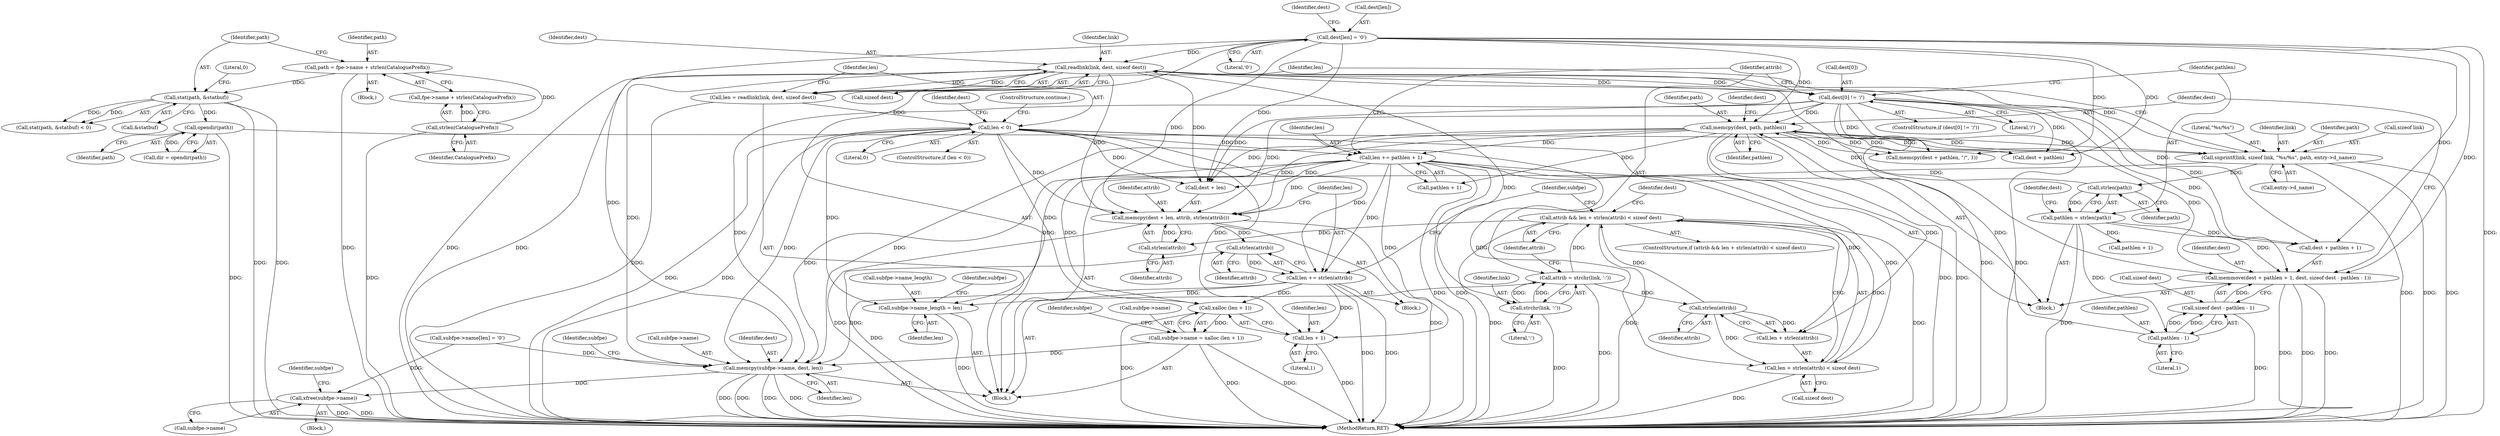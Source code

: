 digraph "0_libxfont_5bf703700ee4a5d6eae20da07cb7a29369667aef@API" {
"1000260" [label="(Call,memcpy(dest + len, attrib, strlen(attrib)))"];
"1000200" [label="(Call,dest[len] = '\0')"];
"1000206" [label="(Call,dest[0] != '/')"];
"1000190" [label="(Call,readlink(link, dest, sizeof dest))"];
"1000179" [label="(Call,snprintf(link, sizeof link, \"%s/%s\", path, entry->d_name))"];
"1000156" [label="(Call,opendir(path))"];
"1000132" [label="(Call,stat(path, &statbuf))"];
"1000121" [label="(Call,path = fpe->name + strlen(CataloguePrefix))"];
"1000127" [label="(Call,strlen(CataloguePrefix))"];
"1000229" [label="(Call,memcpy(dest, path, pathlen))"];
"1000216" [label="(Call,memmove(dest + pathlen + 1, dest, sizeof dest - pathlen - 1))"];
"1000212" [label="(Call,pathlen = strlen(path))"];
"1000214" [label="(Call,strlen(path))"];
"1000223" [label="(Call,sizeof dest - pathlen - 1)"];
"1000226" [label="(Call,pathlen - 1)"];
"1000196" [label="(Call,len < 0)"];
"1000188" [label="(Call,len = readlink(link, dest, sizeof dest))"];
"1000239" [label="(Call,len += pathlen + 1)"];
"1000265" [label="(Call,strlen(attrib))"];
"1000250" [label="(Call,attrib && len + strlen(attrib) < sizeof dest)"];
"1000244" [label="(Call,attrib = strchr(link, ':'))"];
"1000246" [label="(Call,strchr(link, ':'))"];
"1000255" [label="(Call,strlen(attrib))"];
"1000252" [label="(Call,len + strlen(attrib) < sizeof dest)"];
"1000269" [label="(Call,strlen(attrib))"];
"1000267" [label="(Call,len += strlen(attrib))"];
"1000289" [label="(Call,subfpe->name_length = len)"];
"1000298" [label="(Call,xalloc (len + 1))"];
"1000294" [label="(Call,subfpe->name = xalloc (len + 1))"];
"1000310" [label="(Call,memcpy(subfpe->name, dest, len))"];
"1000334" [label="(Call,xfree(subfpe->name))"];
"1000299" [label="(Call,len + 1)"];
"1000128" [label="(Identifier,CataloguePrefix)"];
"1000315" [label="(Identifier,len)"];
"1000311" [label="(Call,subfpe->name)"];
"1000314" [label="(Identifier,dest)"];
"1000257" [label="(Call,sizeof dest)"];
"1000232" [label="(Identifier,pathlen)"];
"1000212" [label="(Call,pathlen = strlen(path))"];
"1000270" [label="(Identifier,attrib)"];
"1000301" [label="(Literal,1)"];
"1000213" [label="(Identifier,pathlen)"];
"1000210" [label="(Literal,'/')"];
"1000219" [label="(Call,pathlen + 1)"];
"1000156" [label="(Call,opendir(path))"];
"1000290" [label="(Call,subfpe->name_length)"];
"1000211" [label="(Block,)"];
"1000178" [label="(Block,)"];
"1000217" [label="(Call,dest + pathlen + 1)"];
"1000240" [label="(Identifier,len)"];
"1000265" [label="(Call,strlen(attrib))"];
"1000304" [label="(Identifier,subfpe)"];
"1000228" [label="(Literal,1)"];
"1000233" [label="(Call,memcpy(dest + pathlen, \"/\", 1))"];
"1000241" [label="(Call,pathlen + 1)"];
"1000195" [label="(ControlStructure,if (len < 0))"];
"1000154" [label="(Call,dir = opendir(path))"];
"1000179" [label="(Call,snprintf(link, sizeof link, \"%s/%s\", path, entry->d_name))"];
"1000132" [label="(Call,stat(path, &statbuf))"];
"1000234" [label="(Call,dest + pathlen)"];
"1000123" [label="(Call,fpe->name + strlen(CataloguePrefix))"];
"1000227" [label="(Identifier,pathlen)"];
"1000319" [label="(Identifier,subfpe)"];
"1000247" [label="(Identifier,link)"];
"1000334" [label="(Call,xfree(subfpe->name))"];
"1000335" [label="(Call,subfpe->name)"];
"1000252" [label="(Call,len + strlen(attrib) < sizeof dest)"];
"1000256" [label="(Identifier,attrib)"];
"1000215" [label="(Identifier,path)"];
"1000206" [label="(Call,dest[0] != '/')"];
"1000205" [label="(ControlStructure,if (dest[0] != '/'))"];
"1000248" [label="(Literal,':')"];
"1000189" [label="(Identifier,len)"];
"1000251" [label="(Identifier,attrib)"];
"1000136" [label="(Literal,0)"];
"1000216" [label="(Call,memmove(dest + pathlen + 1, dest, sizeof dest - pathlen - 1))"];
"1000200" [label="(Call,dest[len] = '\0')"];
"1000264" [label="(Identifier,attrib)"];
"1000245" [label="(Identifier,attrib)"];
"1000244" [label="(Call,attrib = strchr(link, ':'))"];
"1000272" [label="(Identifier,subfpe)"];
"1000226" [label="(Call,pathlen - 1)"];
"1000192" [label="(Identifier,dest)"];
"1000260" [label="(Call,memcpy(dest + len, attrib, strlen(attrib)))"];
"1000231" [label="(Identifier,path)"];
"1000378" [label="(MethodReturn,RET)"];
"1000310" [label="(Call,memcpy(subfpe->name, dest, len))"];
"1000296" [label="(Identifier,subfpe)"];
"1000250" [label="(Call,attrib && len + strlen(attrib) < sizeof dest)"];
"1000224" [label="(Call,sizeof dest)"];
"1000122" [label="(Identifier,path)"];
"1000294" [label="(Call,subfpe->name = xalloc (len + 1))"];
"1000222" [label="(Identifier,dest)"];
"1000249" [label="(ControlStructure,if (attrib && len + strlen(attrib) < sizeof dest))"];
"1000157" [label="(Identifier,path)"];
"1000104" [label="(Block,)"];
"1000204" [label="(Literal,'\0')"];
"1000190" [label="(Call,readlink(link, dest, sizeof dest))"];
"1000289" [label="(Call,subfpe->name_length = len)"];
"1000230" [label="(Identifier,dest)"];
"1000299" [label="(Call,len + 1)"];
"1000183" [label="(Literal,\"%s/%s\")"];
"1000300" [label="(Identifier,len)"];
"1000133" [label="(Identifier,path)"];
"1000131" [label="(Call,stat(path, &statbuf) < 0)"];
"1000127" [label="(Call,strlen(CataloguePrefix))"];
"1000269" [label="(Call,strlen(attrib))"];
"1000253" [label="(Call,len + strlen(attrib))"];
"1000268" [label="(Identifier,len)"];
"1000134" [label="(Call,&statbuf)"];
"1000259" [label="(Block,)"];
"1000208" [label="(Identifier,dest)"];
"1000262" [label="(Identifier,dest)"];
"1000121" [label="(Call,path = fpe->name + strlen(CataloguePrefix))"];
"1000197" [label="(Identifier,len)"];
"1000188" [label="(Call,len = readlink(link, dest, sizeof dest))"];
"1000198" [label="(Literal,0)"];
"1000196" [label="(Call,len < 0)"];
"1000316" [label="(Call,subfpe->name[len] = '\0')"];
"1000246" [label="(Call,strchr(link, ':'))"];
"1000267" [label="(Call,len += strlen(attrib))"];
"1000191" [label="(Identifier,link)"];
"1000223" [label="(Call,sizeof dest - pathlen - 1)"];
"1000180" [label="(Identifier,link)"];
"1000295" [label="(Call,subfpe->name)"];
"1000184" [label="(Identifier,path)"];
"1000214" [label="(Call,strlen(path))"];
"1000298" [label="(Call,xalloc (len + 1))"];
"1000229" [label="(Call,memcpy(dest, path, pathlen))"];
"1000266" [label="(Identifier,attrib)"];
"1000207" [label="(Call,dest[0])"];
"1000293" [label="(Identifier,len)"];
"1000255" [label="(Call,strlen(attrib))"];
"1000235" [label="(Identifier,dest)"];
"1000202" [label="(Identifier,dest)"];
"1000201" [label="(Call,dest[len])"];
"1000261" [label="(Call,dest + len)"];
"1000218" [label="(Identifier,dest)"];
"1000333" [label="(Block,)"];
"1000339" [label="(Identifier,subfpe)"];
"1000185" [label="(Call,entry->d_name)"];
"1000199" [label="(ControlStructure,continue;)"];
"1000193" [label="(Call,sizeof dest)"];
"1000239" [label="(Call,len += pathlen + 1)"];
"1000181" [label="(Call,sizeof link)"];
"1000260" -> "1000259"  [label="AST: "];
"1000260" -> "1000265"  [label="CFG: "];
"1000261" -> "1000260"  [label="AST: "];
"1000264" -> "1000260"  [label="AST: "];
"1000265" -> "1000260"  [label="AST: "];
"1000268" -> "1000260"  [label="CFG: "];
"1000260" -> "1000378"  [label="DDG: "];
"1000260" -> "1000378"  [label="DDG: "];
"1000200" -> "1000260"  [label="DDG: "];
"1000206" -> "1000260"  [label="DDG: "];
"1000190" -> "1000260"  [label="DDG: "];
"1000229" -> "1000260"  [label="DDG: "];
"1000196" -> "1000260"  [label="DDG: "];
"1000239" -> "1000260"  [label="DDG: "];
"1000265" -> "1000260"  [label="DDG: "];
"1000260" -> "1000269"  [label="DDG: "];
"1000200" -> "1000178"  [label="AST: "];
"1000200" -> "1000204"  [label="CFG: "];
"1000201" -> "1000200"  [label="AST: "];
"1000204" -> "1000200"  [label="AST: "];
"1000208" -> "1000200"  [label="CFG: "];
"1000200" -> "1000378"  [label="DDG: "];
"1000200" -> "1000190"  [label="DDG: "];
"1000200" -> "1000216"  [label="DDG: "];
"1000200" -> "1000217"  [label="DDG: "];
"1000200" -> "1000229"  [label="DDG: "];
"1000200" -> "1000233"  [label="DDG: "];
"1000200" -> "1000234"  [label="DDG: "];
"1000200" -> "1000261"  [label="DDG: "];
"1000200" -> "1000310"  [label="DDG: "];
"1000206" -> "1000205"  [label="AST: "];
"1000206" -> "1000210"  [label="CFG: "];
"1000207" -> "1000206"  [label="AST: "];
"1000210" -> "1000206"  [label="AST: "];
"1000213" -> "1000206"  [label="CFG: "];
"1000245" -> "1000206"  [label="CFG: "];
"1000206" -> "1000378"  [label="DDG: "];
"1000206" -> "1000378"  [label="DDG: "];
"1000206" -> "1000190"  [label="DDG: "];
"1000190" -> "1000206"  [label="DDG: "];
"1000206" -> "1000216"  [label="DDG: "];
"1000206" -> "1000217"  [label="DDG: "];
"1000206" -> "1000229"  [label="DDG: "];
"1000206" -> "1000233"  [label="DDG: "];
"1000206" -> "1000234"  [label="DDG: "];
"1000206" -> "1000261"  [label="DDG: "];
"1000206" -> "1000310"  [label="DDG: "];
"1000190" -> "1000188"  [label="AST: "];
"1000190" -> "1000193"  [label="CFG: "];
"1000191" -> "1000190"  [label="AST: "];
"1000192" -> "1000190"  [label="AST: "];
"1000193" -> "1000190"  [label="AST: "];
"1000188" -> "1000190"  [label="CFG: "];
"1000190" -> "1000378"  [label="DDG: "];
"1000190" -> "1000378"  [label="DDG: "];
"1000190" -> "1000188"  [label="DDG: "];
"1000190" -> "1000188"  [label="DDG: "];
"1000179" -> "1000190"  [label="DDG: "];
"1000190" -> "1000216"  [label="DDG: "];
"1000190" -> "1000217"  [label="DDG: "];
"1000190" -> "1000246"  [label="DDG: "];
"1000190" -> "1000261"  [label="DDG: "];
"1000190" -> "1000310"  [label="DDG: "];
"1000179" -> "1000178"  [label="AST: "];
"1000179" -> "1000185"  [label="CFG: "];
"1000180" -> "1000179"  [label="AST: "];
"1000181" -> "1000179"  [label="AST: "];
"1000183" -> "1000179"  [label="AST: "];
"1000184" -> "1000179"  [label="AST: "];
"1000185" -> "1000179"  [label="AST: "];
"1000189" -> "1000179"  [label="CFG: "];
"1000179" -> "1000378"  [label="DDG: "];
"1000179" -> "1000378"  [label="DDG: "];
"1000179" -> "1000378"  [label="DDG: "];
"1000156" -> "1000179"  [label="DDG: "];
"1000229" -> "1000179"  [label="DDG: "];
"1000179" -> "1000214"  [label="DDG: "];
"1000156" -> "1000154"  [label="AST: "];
"1000156" -> "1000157"  [label="CFG: "];
"1000157" -> "1000156"  [label="AST: "];
"1000154" -> "1000156"  [label="CFG: "];
"1000156" -> "1000378"  [label="DDG: "];
"1000156" -> "1000154"  [label="DDG: "];
"1000132" -> "1000156"  [label="DDG: "];
"1000132" -> "1000131"  [label="AST: "];
"1000132" -> "1000134"  [label="CFG: "];
"1000133" -> "1000132"  [label="AST: "];
"1000134" -> "1000132"  [label="AST: "];
"1000136" -> "1000132"  [label="CFG: "];
"1000132" -> "1000378"  [label="DDG: "];
"1000132" -> "1000378"  [label="DDG: "];
"1000132" -> "1000131"  [label="DDG: "];
"1000132" -> "1000131"  [label="DDG: "];
"1000121" -> "1000132"  [label="DDG: "];
"1000121" -> "1000104"  [label="AST: "];
"1000121" -> "1000123"  [label="CFG: "];
"1000122" -> "1000121"  [label="AST: "];
"1000123" -> "1000121"  [label="AST: "];
"1000133" -> "1000121"  [label="CFG: "];
"1000121" -> "1000378"  [label="DDG: "];
"1000127" -> "1000121"  [label="DDG: "];
"1000127" -> "1000123"  [label="AST: "];
"1000127" -> "1000128"  [label="CFG: "];
"1000128" -> "1000127"  [label="AST: "];
"1000123" -> "1000127"  [label="CFG: "];
"1000127" -> "1000378"  [label="DDG: "];
"1000127" -> "1000123"  [label="DDG: "];
"1000229" -> "1000211"  [label="AST: "];
"1000229" -> "1000232"  [label="CFG: "];
"1000230" -> "1000229"  [label="AST: "];
"1000231" -> "1000229"  [label="AST: "];
"1000232" -> "1000229"  [label="AST: "];
"1000235" -> "1000229"  [label="CFG: "];
"1000229" -> "1000378"  [label="DDG: "];
"1000229" -> "1000378"  [label="DDG: "];
"1000216" -> "1000229"  [label="DDG: "];
"1000214" -> "1000229"  [label="DDG: "];
"1000226" -> "1000229"  [label="DDG: "];
"1000229" -> "1000233"  [label="DDG: "];
"1000229" -> "1000233"  [label="DDG: "];
"1000229" -> "1000234"  [label="DDG: "];
"1000229" -> "1000234"  [label="DDG: "];
"1000229" -> "1000239"  [label="DDG: "];
"1000229" -> "1000241"  [label="DDG: "];
"1000229" -> "1000261"  [label="DDG: "];
"1000229" -> "1000310"  [label="DDG: "];
"1000216" -> "1000211"  [label="AST: "];
"1000216" -> "1000223"  [label="CFG: "];
"1000217" -> "1000216"  [label="AST: "];
"1000222" -> "1000216"  [label="AST: "];
"1000223" -> "1000216"  [label="AST: "];
"1000230" -> "1000216"  [label="CFG: "];
"1000216" -> "1000378"  [label="DDG: "];
"1000216" -> "1000378"  [label="DDG: "];
"1000216" -> "1000378"  [label="DDG: "];
"1000212" -> "1000216"  [label="DDG: "];
"1000223" -> "1000216"  [label="DDG: "];
"1000212" -> "1000211"  [label="AST: "];
"1000212" -> "1000214"  [label="CFG: "];
"1000213" -> "1000212"  [label="AST: "];
"1000214" -> "1000212"  [label="AST: "];
"1000218" -> "1000212"  [label="CFG: "];
"1000212" -> "1000378"  [label="DDG: "];
"1000214" -> "1000212"  [label="DDG: "];
"1000212" -> "1000217"  [label="DDG: "];
"1000212" -> "1000219"  [label="DDG: "];
"1000212" -> "1000226"  [label="DDG: "];
"1000214" -> "1000215"  [label="CFG: "];
"1000215" -> "1000214"  [label="AST: "];
"1000223" -> "1000226"  [label="CFG: "];
"1000224" -> "1000223"  [label="AST: "];
"1000226" -> "1000223"  [label="AST: "];
"1000223" -> "1000378"  [label="DDG: "];
"1000226" -> "1000223"  [label="DDG: "];
"1000226" -> "1000223"  [label="DDG: "];
"1000226" -> "1000228"  [label="CFG: "];
"1000227" -> "1000226"  [label="AST: "];
"1000228" -> "1000226"  [label="AST: "];
"1000196" -> "1000195"  [label="AST: "];
"1000196" -> "1000198"  [label="CFG: "];
"1000197" -> "1000196"  [label="AST: "];
"1000198" -> "1000196"  [label="AST: "];
"1000199" -> "1000196"  [label="CFG: "];
"1000202" -> "1000196"  [label="CFG: "];
"1000196" -> "1000378"  [label="DDG: "];
"1000196" -> "1000378"  [label="DDG: "];
"1000188" -> "1000196"  [label="DDG: "];
"1000196" -> "1000239"  [label="DDG: "];
"1000196" -> "1000252"  [label="DDG: "];
"1000196" -> "1000253"  [label="DDG: "];
"1000196" -> "1000261"  [label="DDG: "];
"1000196" -> "1000267"  [label="DDG: "];
"1000196" -> "1000289"  [label="DDG: "];
"1000196" -> "1000298"  [label="DDG: "];
"1000196" -> "1000299"  [label="DDG: "];
"1000196" -> "1000310"  [label="DDG: "];
"1000188" -> "1000178"  [label="AST: "];
"1000189" -> "1000188"  [label="AST: "];
"1000197" -> "1000188"  [label="CFG: "];
"1000188" -> "1000378"  [label="DDG: "];
"1000239" -> "1000211"  [label="AST: "];
"1000239" -> "1000241"  [label="CFG: "];
"1000240" -> "1000239"  [label="AST: "];
"1000241" -> "1000239"  [label="AST: "];
"1000245" -> "1000239"  [label="CFG: "];
"1000239" -> "1000378"  [label="DDG: "];
"1000239" -> "1000378"  [label="DDG: "];
"1000239" -> "1000252"  [label="DDG: "];
"1000239" -> "1000253"  [label="DDG: "];
"1000239" -> "1000261"  [label="DDG: "];
"1000239" -> "1000267"  [label="DDG: "];
"1000239" -> "1000289"  [label="DDG: "];
"1000239" -> "1000298"  [label="DDG: "];
"1000239" -> "1000299"  [label="DDG: "];
"1000239" -> "1000310"  [label="DDG: "];
"1000265" -> "1000266"  [label="CFG: "];
"1000266" -> "1000265"  [label="AST: "];
"1000250" -> "1000265"  [label="DDG: "];
"1000250" -> "1000249"  [label="AST: "];
"1000250" -> "1000251"  [label="CFG: "];
"1000250" -> "1000252"  [label="CFG: "];
"1000251" -> "1000250"  [label="AST: "];
"1000252" -> "1000250"  [label="AST: "];
"1000262" -> "1000250"  [label="CFG: "];
"1000272" -> "1000250"  [label="CFG: "];
"1000250" -> "1000378"  [label="DDG: "];
"1000250" -> "1000378"  [label="DDG: "];
"1000250" -> "1000378"  [label="DDG: "];
"1000244" -> "1000250"  [label="DDG: "];
"1000255" -> "1000250"  [label="DDG: "];
"1000252" -> "1000250"  [label="DDG: "];
"1000244" -> "1000178"  [label="AST: "];
"1000244" -> "1000246"  [label="CFG: "];
"1000245" -> "1000244"  [label="AST: "];
"1000246" -> "1000244"  [label="AST: "];
"1000251" -> "1000244"  [label="CFG: "];
"1000244" -> "1000378"  [label="DDG: "];
"1000246" -> "1000244"  [label="DDG: "];
"1000246" -> "1000244"  [label="DDG: "];
"1000244" -> "1000255"  [label="DDG: "];
"1000246" -> "1000248"  [label="CFG: "];
"1000247" -> "1000246"  [label="AST: "];
"1000248" -> "1000246"  [label="AST: "];
"1000246" -> "1000378"  [label="DDG: "];
"1000255" -> "1000253"  [label="AST: "];
"1000255" -> "1000256"  [label="CFG: "];
"1000256" -> "1000255"  [label="AST: "];
"1000253" -> "1000255"  [label="CFG: "];
"1000255" -> "1000252"  [label="DDG: "];
"1000255" -> "1000253"  [label="DDG: "];
"1000252" -> "1000257"  [label="CFG: "];
"1000253" -> "1000252"  [label="AST: "];
"1000257" -> "1000252"  [label="AST: "];
"1000252" -> "1000378"  [label="DDG: "];
"1000269" -> "1000267"  [label="AST: "];
"1000269" -> "1000270"  [label="CFG: "];
"1000270" -> "1000269"  [label="AST: "];
"1000267" -> "1000269"  [label="CFG: "];
"1000269" -> "1000378"  [label="DDG: "];
"1000269" -> "1000267"  [label="DDG: "];
"1000267" -> "1000259"  [label="AST: "];
"1000268" -> "1000267"  [label="AST: "];
"1000272" -> "1000267"  [label="CFG: "];
"1000267" -> "1000378"  [label="DDG: "];
"1000267" -> "1000378"  [label="DDG: "];
"1000267" -> "1000289"  [label="DDG: "];
"1000267" -> "1000298"  [label="DDG: "];
"1000267" -> "1000299"  [label="DDG: "];
"1000267" -> "1000310"  [label="DDG: "];
"1000289" -> "1000178"  [label="AST: "];
"1000289" -> "1000293"  [label="CFG: "];
"1000290" -> "1000289"  [label="AST: "];
"1000293" -> "1000289"  [label="AST: "];
"1000296" -> "1000289"  [label="CFG: "];
"1000289" -> "1000378"  [label="DDG: "];
"1000298" -> "1000294"  [label="AST: "];
"1000298" -> "1000299"  [label="CFG: "];
"1000299" -> "1000298"  [label="AST: "];
"1000294" -> "1000298"  [label="CFG: "];
"1000298" -> "1000378"  [label="DDG: "];
"1000298" -> "1000294"  [label="DDG: "];
"1000294" -> "1000178"  [label="AST: "];
"1000295" -> "1000294"  [label="AST: "];
"1000304" -> "1000294"  [label="CFG: "];
"1000294" -> "1000378"  [label="DDG: "];
"1000294" -> "1000378"  [label="DDG: "];
"1000294" -> "1000310"  [label="DDG: "];
"1000310" -> "1000178"  [label="AST: "];
"1000310" -> "1000315"  [label="CFG: "];
"1000311" -> "1000310"  [label="AST: "];
"1000314" -> "1000310"  [label="AST: "];
"1000315" -> "1000310"  [label="AST: "];
"1000319" -> "1000310"  [label="CFG: "];
"1000310" -> "1000378"  [label="DDG: "];
"1000310" -> "1000378"  [label="DDG: "];
"1000310" -> "1000378"  [label="DDG: "];
"1000310" -> "1000378"  [label="DDG: "];
"1000316" -> "1000310"  [label="DDG: "];
"1000310" -> "1000334"  [label="DDG: "];
"1000334" -> "1000333"  [label="AST: "];
"1000334" -> "1000335"  [label="CFG: "];
"1000335" -> "1000334"  [label="AST: "];
"1000339" -> "1000334"  [label="CFG: "];
"1000334" -> "1000378"  [label="DDG: "];
"1000334" -> "1000378"  [label="DDG: "];
"1000316" -> "1000334"  [label="DDG: "];
"1000299" -> "1000301"  [label="CFG: "];
"1000300" -> "1000299"  [label="AST: "];
"1000301" -> "1000299"  [label="AST: "];
"1000299" -> "1000378"  [label="DDG: "];
}
